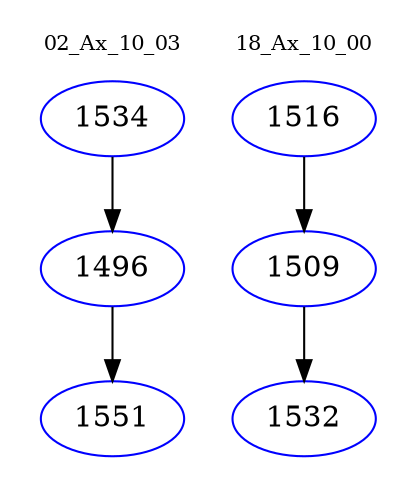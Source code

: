 digraph{
subgraph cluster_0 {
color = white
label = "02_Ax_10_03";
fontsize=10;
T0_1534 [label="1534", color="blue"]
T0_1534 -> T0_1496 [color="black"]
T0_1496 [label="1496", color="blue"]
T0_1496 -> T0_1551 [color="black"]
T0_1551 [label="1551", color="blue"]
}
subgraph cluster_1 {
color = white
label = "18_Ax_10_00";
fontsize=10;
T1_1516 [label="1516", color="blue"]
T1_1516 -> T1_1509 [color="black"]
T1_1509 [label="1509", color="blue"]
T1_1509 -> T1_1532 [color="black"]
T1_1532 [label="1532", color="blue"]
}
}
